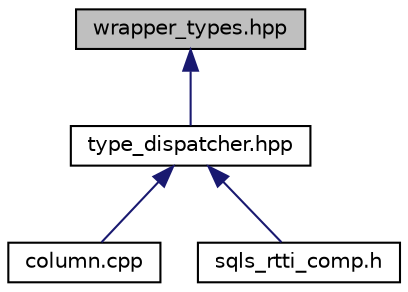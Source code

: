 digraph "wrapper_types.hpp"
{
  edge [fontname="Helvetica",fontsize="10",labelfontname="Helvetica",labelfontsize="10"];
  node [fontname="Helvetica",fontsize="10",shape=record];
  Node18 [label="wrapper_types.hpp",height=0.2,width=0.4,color="black", fillcolor="grey75", style="filled", fontcolor="black"];
  Node18 -> Node19 [dir="back",color="midnightblue",fontsize="10",style="solid",fontname="Helvetica"];
  Node19 [label="type_dispatcher.hpp",height=0.2,width=0.4,color="black", fillcolor="white", style="filled",URL="$type__dispatcher_8hpp_source.html"];
  Node19 -> Node20 [dir="back",color="midnightblue",fontsize="10",style="solid",fontname="Helvetica"];
  Node20 [label="column.cpp",height=0.2,width=0.4,color="black", fillcolor="white", style="filled",URL="$column_8cpp.html",tooltip="Operations on GDF column validity bitmasks. "];
  Node19 -> Node21 [dir="back",color="midnightblue",fontsize="10",style="solid",fontname="Helvetica"];
  Node21 [label="sqls_rtti_comp.h",height=0.2,width=0.4,color="black", fillcolor="white", style="filled",URL="$sqls__rtti__comp_8h_source.html"];
}
